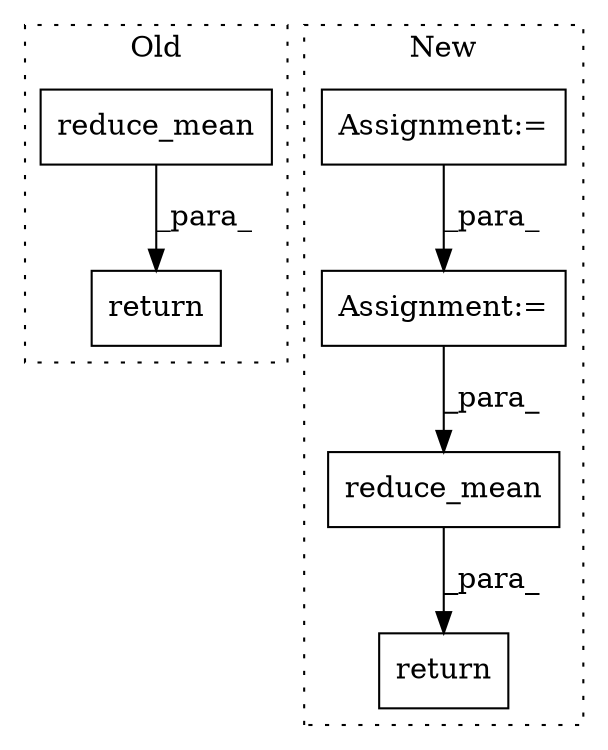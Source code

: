 digraph G {
subgraph cluster0 {
1 [label="return" a="41" s="1802" l="7" shape="box"];
4 [label="reduce_mean" a="32" s="1660,1708" l="12,1" shape="box"];
label = "Old";
style="dotted";
}
subgraph cluster1 {
2 [label="reduce_mean" a="32" s="1618,1644" l="12,1" shape="box"];
3 [label="return" a="41" s="1657" l="7" shape="box"];
5 [label="Assignment:=" a="7" s="1531" l="1" shape="box"];
6 [label="Assignment:=" a="7" s="1398" l="1" shape="box"];
label = "New";
style="dotted";
}
2 -> 3 [label="_para_"];
4 -> 1 [label="_para_"];
5 -> 2 [label="_para_"];
6 -> 5 [label="_para_"];
}